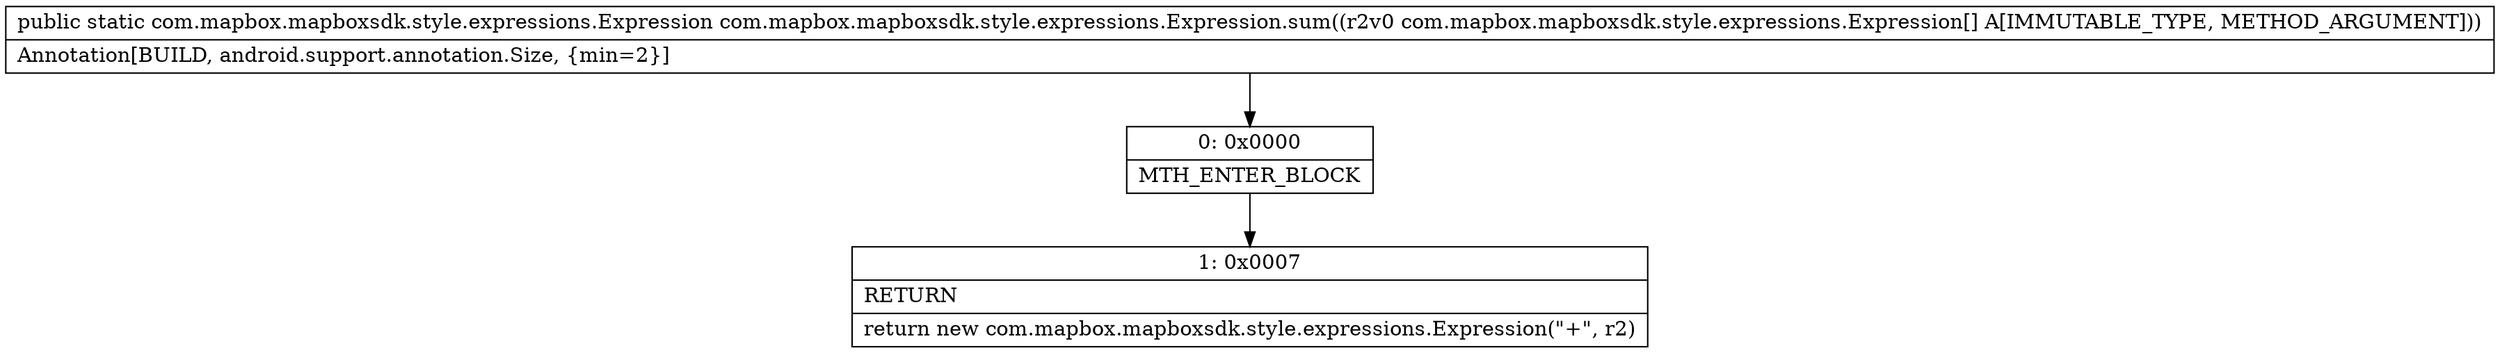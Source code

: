 digraph "CFG forcom.mapbox.mapboxsdk.style.expressions.Expression.sum([Lcom\/mapbox\/mapboxsdk\/style\/expressions\/Expression;)Lcom\/mapbox\/mapboxsdk\/style\/expressions\/Expression;" {
Node_0 [shape=record,label="{0\:\ 0x0000|MTH_ENTER_BLOCK\l}"];
Node_1 [shape=record,label="{1\:\ 0x0007|RETURN\l|return new com.mapbox.mapboxsdk.style.expressions.Expression(\"+\", r2)\l}"];
MethodNode[shape=record,label="{public static com.mapbox.mapboxsdk.style.expressions.Expression com.mapbox.mapboxsdk.style.expressions.Expression.sum((r2v0 com.mapbox.mapboxsdk.style.expressions.Expression[] A[IMMUTABLE_TYPE, METHOD_ARGUMENT]))  | Annotation[BUILD, android.support.annotation.Size, \{min=2\}]\l}"];
MethodNode -> Node_0;
Node_0 -> Node_1;
}

